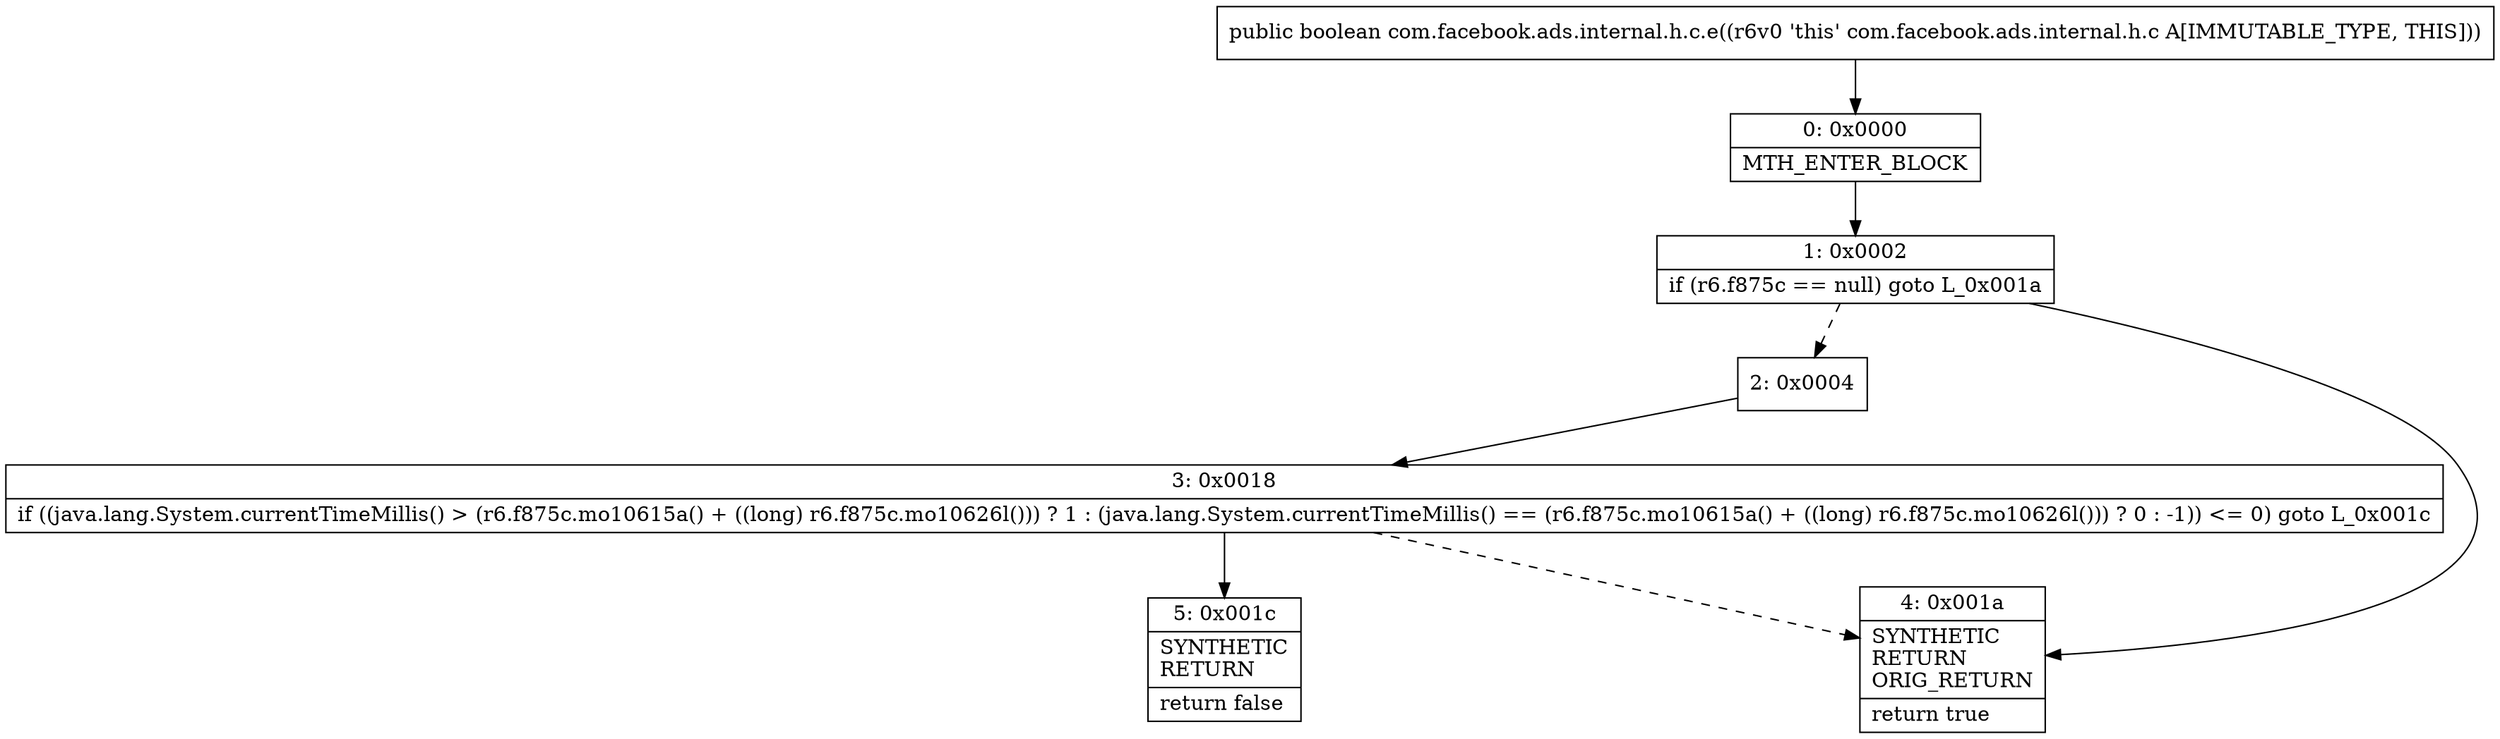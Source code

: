 digraph "CFG forcom.facebook.ads.internal.h.c.e()Z" {
Node_0 [shape=record,label="{0\:\ 0x0000|MTH_ENTER_BLOCK\l}"];
Node_1 [shape=record,label="{1\:\ 0x0002|if (r6.f875c == null) goto L_0x001a\l}"];
Node_2 [shape=record,label="{2\:\ 0x0004}"];
Node_3 [shape=record,label="{3\:\ 0x0018|if ((java.lang.System.currentTimeMillis() \> (r6.f875c.mo10615a() + ((long) r6.f875c.mo10626l())) ? 1 : (java.lang.System.currentTimeMillis() == (r6.f875c.mo10615a() + ((long) r6.f875c.mo10626l())) ? 0 : \-1)) \<= 0) goto L_0x001c\l}"];
Node_4 [shape=record,label="{4\:\ 0x001a|SYNTHETIC\lRETURN\lORIG_RETURN\l|return true\l}"];
Node_5 [shape=record,label="{5\:\ 0x001c|SYNTHETIC\lRETURN\l|return false\l}"];
MethodNode[shape=record,label="{public boolean com.facebook.ads.internal.h.c.e((r6v0 'this' com.facebook.ads.internal.h.c A[IMMUTABLE_TYPE, THIS])) }"];
MethodNode -> Node_0;
Node_0 -> Node_1;
Node_1 -> Node_2[style=dashed];
Node_1 -> Node_4;
Node_2 -> Node_3;
Node_3 -> Node_4[style=dashed];
Node_3 -> Node_5;
}

